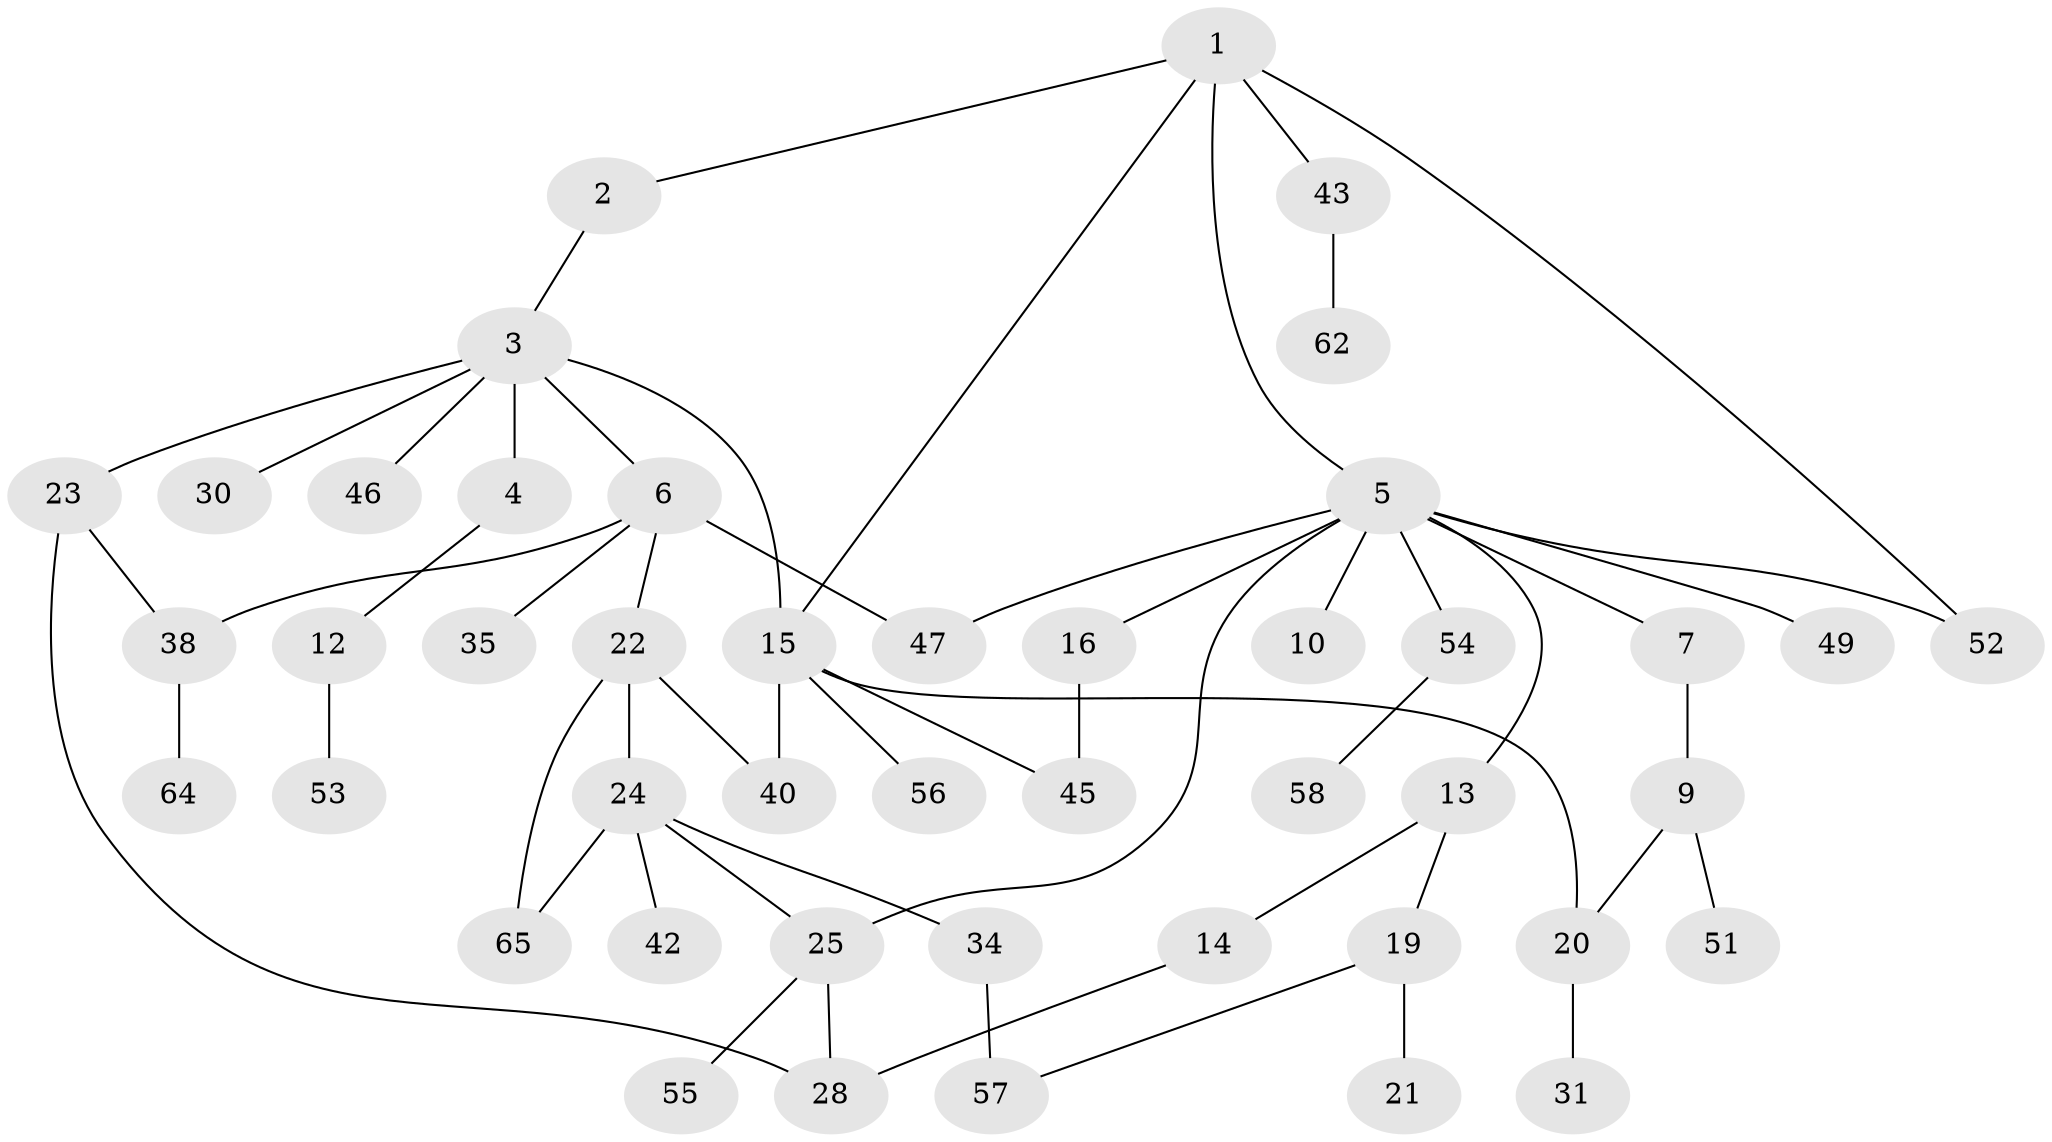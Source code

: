 // Generated by graph-tools (version 1.1) at 2025/23/03/03/25 07:23:32]
// undirected, 45 vertices, 56 edges
graph export_dot {
graph [start="1"]
  node [color=gray90,style=filled];
  1 [super="+39"];
  2;
  3 [super="+27"];
  4;
  5 [super="+8"];
  6 [super="+11"];
  7;
  9 [super="+18"];
  10 [super="+26"];
  12 [super="+41"];
  13;
  14 [super="+17"];
  15 [super="+36"];
  16 [super="+32"];
  19 [super="+48"];
  20 [super="+60"];
  21;
  22 [super="+37"];
  23 [super="+29"];
  24 [super="+59"];
  25 [super="+33"];
  28 [super="+61"];
  30;
  31;
  34;
  35;
  38 [super="+44"];
  40;
  42;
  43;
  45 [super="+50"];
  46;
  47;
  49;
  51;
  52;
  53;
  54;
  55;
  56;
  57;
  58 [super="+63"];
  62;
  64;
  65;
  1 -- 2;
  1 -- 5;
  1 -- 15;
  1 -- 43;
  1 -- 52;
  2 -- 3;
  3 -- 4;
  3 -- 6;
  3 -- 23;
  3 -- 30;
  3 -- 46;
  3 -- 15;
  4 -- 12;
  5 -- 7;
  5 -- 54;
  5 -- 10;
  5 -- 13;
  5 -- 47;
  5 -- 16;
  5 -- 49;
  5 -- 52;
  5 -- 25;
  6 -- 22;
  6 -- 35;
  6 -- 47;
  6 -- 38;
  7 -- 9;
  9 -- 20;
  9 -- 51;
  12 -- 53;
  13 -- 14;
  13 -- 19;
  14 -- 28;
  15 -- 45;
  15 -- 20;
  15 -- 40;
  15 -- 56;
  16 -- 45;
  19 -- 21;
  19 -- 57;
  20 -- 31;
  22 -- 24;
  22 -- 65;
  22 -- 40;
  23 -- 28;
  23 -- 38;
  24 -- 34;
  24 -- 42;
  24 -- 65;
  24 -- 25;
  25 -- 28;
  25 -- 55;
  34 -- 57;
  38 -- 64;
  43 -- 62;
  54 -- 58;
}
